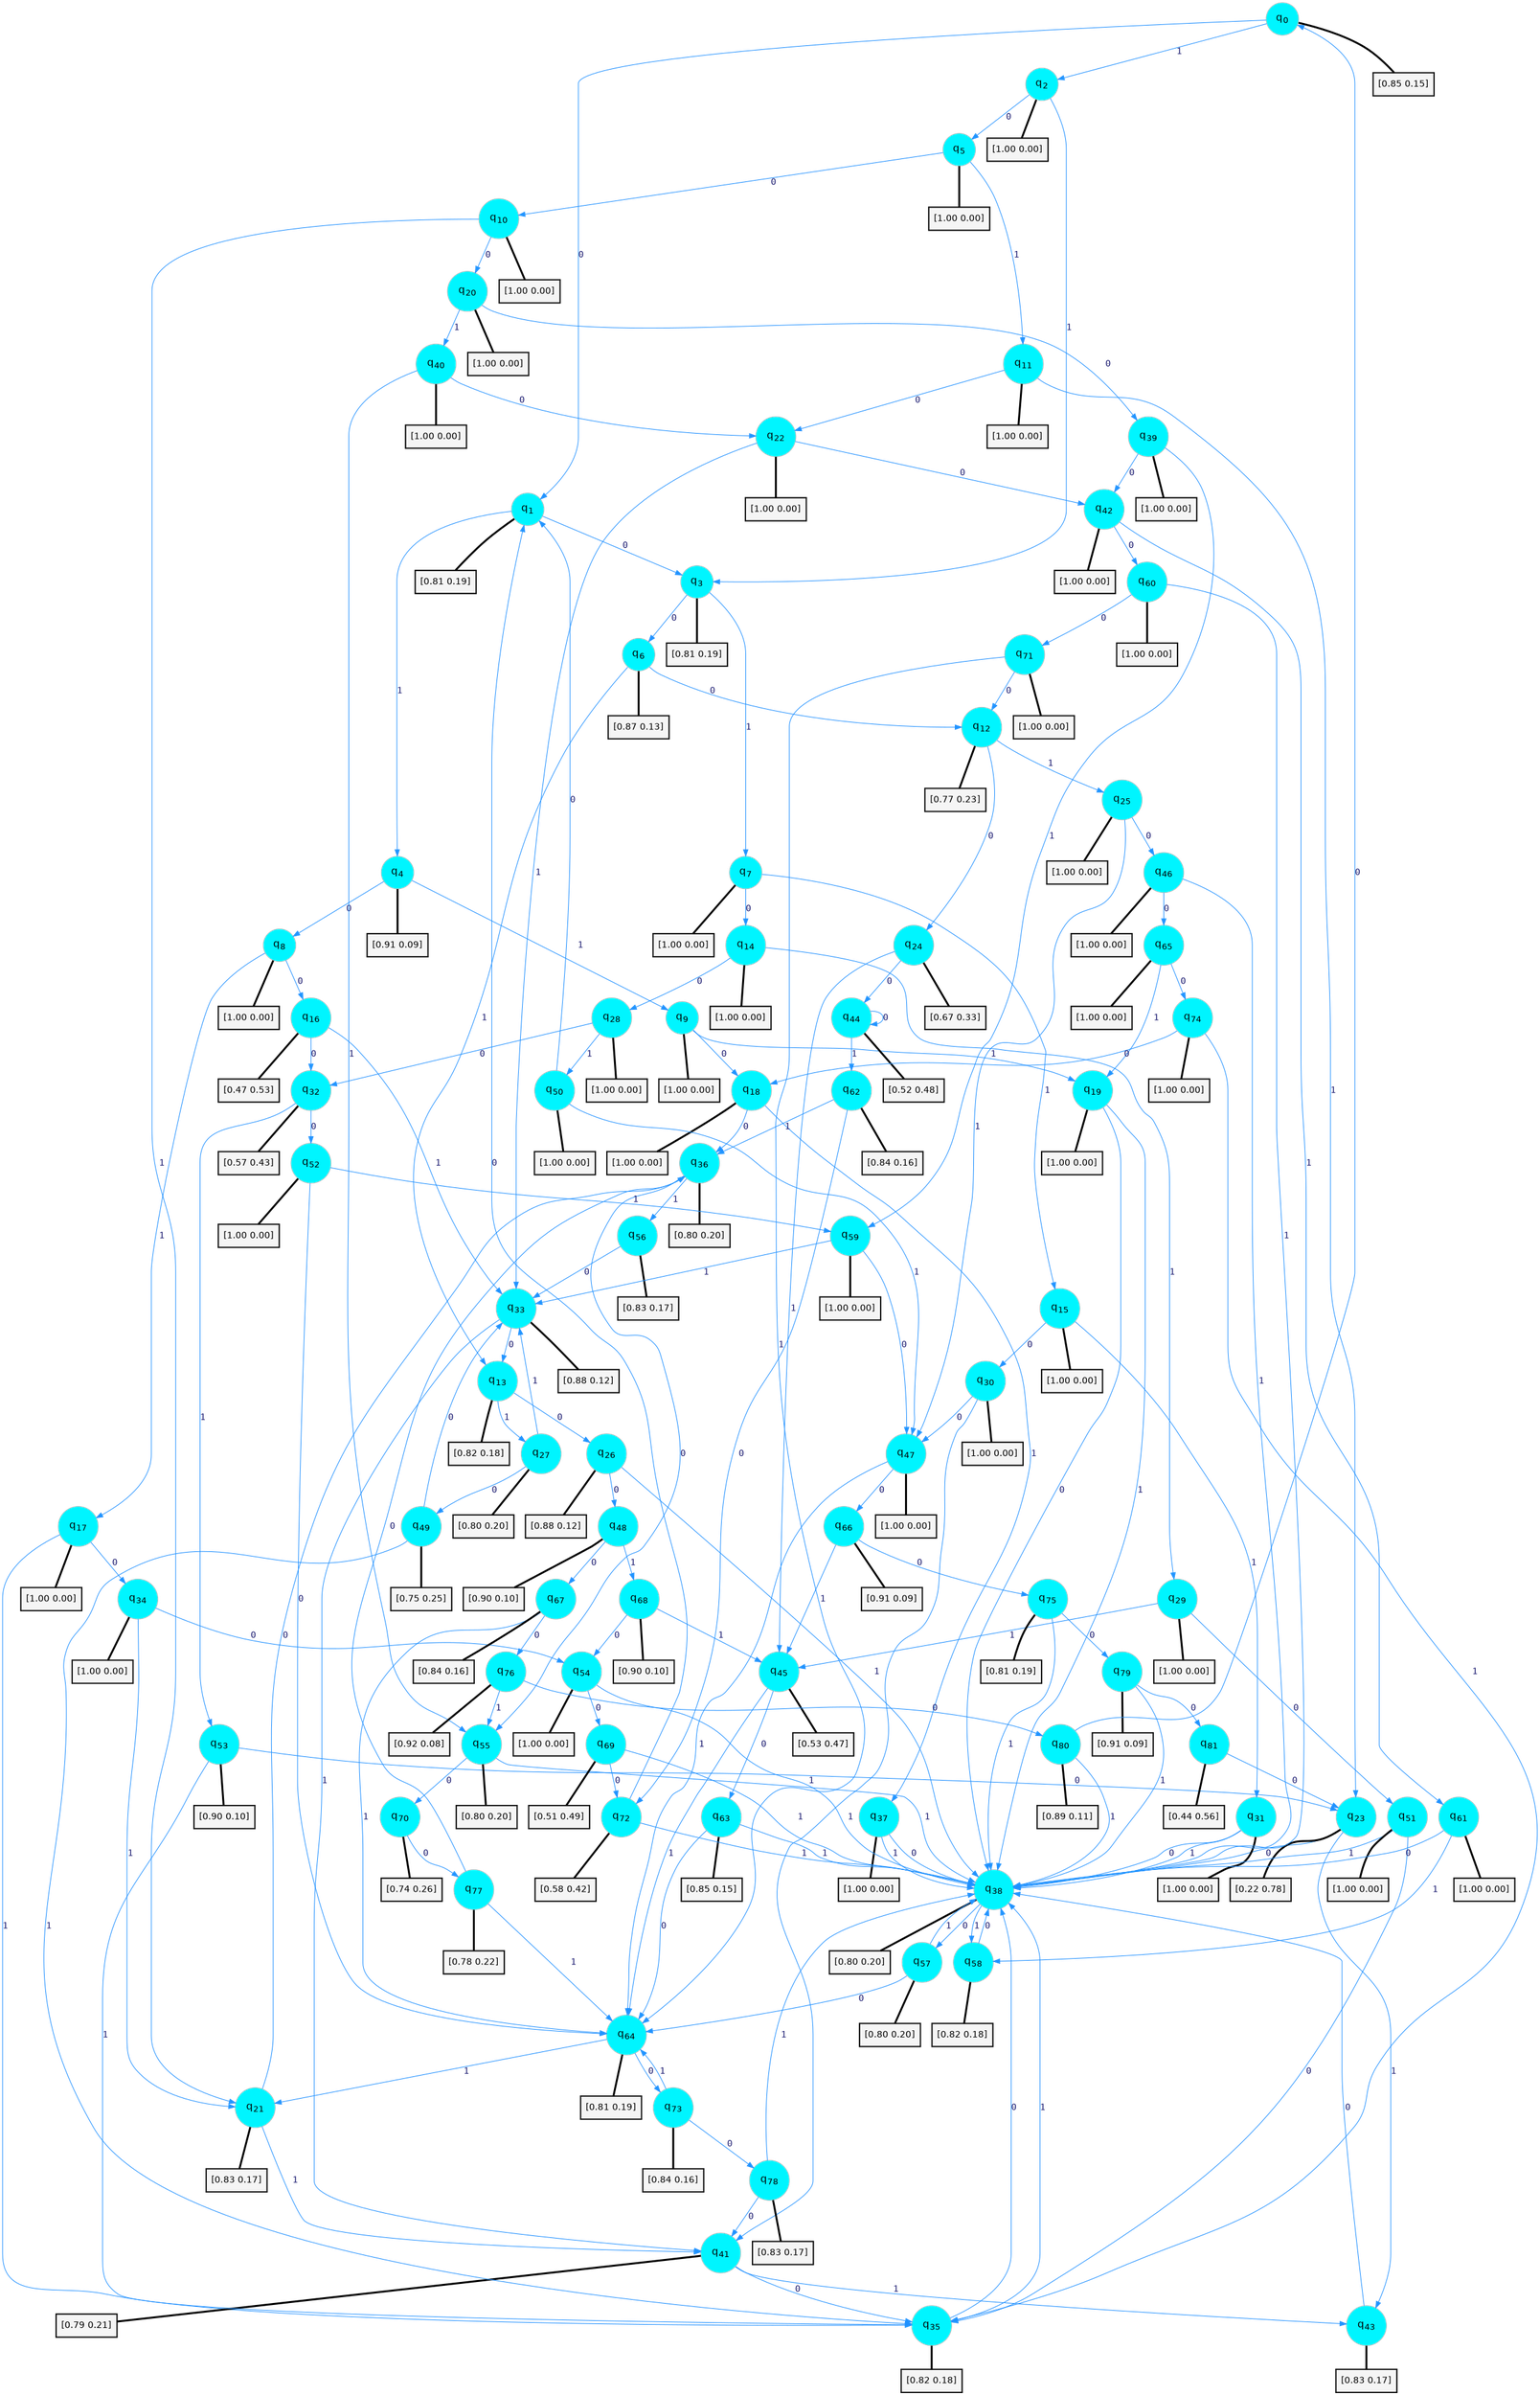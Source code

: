 digraph G {
graph [
bgcolor=transparent, dpi=300, rankdir=TD, size="40,25"];
node [
color=gray, fillcolor=turquoise1, fontcolor=black, fontname=Helvetica, fontsize=16, fontweight=bold, shape=circle, style=filled];
edge [
arrowsize=1, color=dodgerblue1, fontcolor=midnightblue, fontname=courier, fontweight=bold, penwidth=1, style=solid, weight=20];
0[label=<q<SUB>0</SUB>>];
1[label=<q<SUB>1</SUB>>];
2[label=<q<SUB>2</SUB>>];
3[label=<q<SUB>3</SUB>>];
4[label=<q<SUB>4</SUB>>];
5[label=<q<SUB>5</SUB>>];
6[label=<q<SUB>6</SUB>>];
7[label=<q<SUB>7</SUB>>];
8[label=<q<SUB>8</SUB>>];
9[label=<q<SUB>9</SUB>>];
10[label=<q<SUB>10</SUB>>];
11[label=<q<SUB>11</SUB>>];
12[label=<q<SUB>12</SUB>>];
13[label=<q<SUB>13</SUB>>];
14[label=<q<SUB>14</SUB>>];
15[label=<q<SUB>15</SUB>>];
16[label=<q<SUB>16</SUB>>];
17[label=<q<SUB>17</SUB>>];
18[label=<q<SUB>18</SUB>>];
19[label=<q<SUB>19</SUB>>];
20[label=<q<SUB>20</SUB>>];
21[label=<q<SUB>21</SUB>>];
22[label=<q<SUB>22</SUB>>];
23[label=<q<SUB>23</SUB>>];
24[label=<q<SUB>24</SUB>>];
25[label=<q<SUB>25</SUB>>];
26[label=<q<SUB>26</SUB>>];
27[label=<q<SUB>27</SUB>>];
28[label=<q<SUB>28</SUB>>];
29[label=<q<SUB>29</SUB>>];
30[label=<q<SUB>30</SUB>>];
31[label=<q<SUB>31</SUB>>];
32[label=<q<SUB>32</SUB>>];
33[label=<q<SUB>33</SUB>>];
34[label=<q<SUB>34</SUB>>];
35[label=<q<SUB>35</SUB>>];
36[label=<q<SUB>36</SUB>>];
37[label=<q<SUB>37</SUB>>];
38[label=<q<SUB>38</SUB>>];
39[label=<q<SUB>39</SUB>>];
40[label=<q<SUB>40</SUB>>];
41[label=<q<SUB>41</SUB>>];
42[label=<q<SUB>42</SUB>>];
43[label=<q<SUB>43</SUB>>];
44[label=<q<SUB>44</SUB>>];
45[label=<q<SUB>45</SUB>>];
46[label=<q<SUB>46</SUB>>];
47[label=<q<SUB>47</SUB>>];
48[label=<q<SUB>48</SUB>>];
49[label=<q<SUB>49</SUB>>];
50[label=<q<SUB>50</SUB>>];
51[label=<q<SUB>51</SUB>>];
52[label=<q<SUB>52</SUB>>];
53[label=<q<SUB>53</SUB>>];
54[label=<q<SUB>54</SUB>>];
55[label=<q<SUB>55</SUB>>];
56[label=<q<SUB>56</SUB>>];
57[label=<q<SUB>57</SUB>>];
58[label=<q<SUB>58</SUB>>];
59[label=<q<SUB>59</SUB>>];
60[label=<q<SUB>60</SUB>>];
61[label=<q<SUB>61</SUB>>];
62[label=<q<SUB>62</SUB>>];
63[label=<q<SUB>63</SUB>>];
64[label=<q<SUB>64</SUB>>];
65[label=<q<SUB>65</SUB>>];
66[label=<q<SUB>66</SUB>>];
67[label=<q<SUB>67</SUB>>];
68[label=<q<SUB>68</SUB>>];
69[label=<q<SUB>69</SUB>>];
70[label=<q<SUB>70</SUB>>];
71[label=<q<SUB>71</SUB>>];
72[label=<q<SUB>72</SUB>>];
73[label=<q<SUB>73</SUB>>];
74[label=<q<SUB>74</SUB>>];
75[label=<q<SUB>75</SUB>>];
76[label=<q<SUB>76</SUB>>];
77[label=<q<SUB>77</SUB>>];
78[label=<q<SUB>78</SUB>>];
79[label=<q<SUB>79</SUB>>];
80[label=<q<SUB>80</SUB>>];
81[label=<q<SUB>81</SUB>>];
82[label="[0.85 0.15]", shape=box,fontcolor=black, fontname=Helvetica, fontsize=14, penwidth=2, fillcolor=whitesmoke,color=black];
83[label="[0.81 0.19]", shape=box,fontcolor=black, fontname=Helvetica, fontsize=14, penwidth=2, fillcolor=whitesmoke,color=black];
84[label="[1.00 0.00]", shape=box,fontcolor=black, fontname=Helvetica, fontsize=14, penwidth=2, fillcolor=whitesmoke,color=black];
85[label="[0.81 0.19]", shape=box,fontcolor=black, fontname=Helvetica, fontsize=14, penwidth=2, fillcolor=whitesmoke,color=black];
86[label="[0.91 0.09]", shape=box,fontcolor=black, fontname=Helvetica, fontsize=14, penwidth=2, fillcolor=whitesmoke,color=black];
87[label="[1.00 0.00]", shape=box,fontcolor=black, fontname=Helvetica, fontsize=14, penwidth=2, fillcolor=whitesmoke,color=black];
88[label="[0.87 0.13]", shape=box,fontcolor=black, fontname=Helvetica, fontsize=14, penwidth=2, fillcolor=whitesmoke,color=black];
89[label="[1.00 0.00]", shape=box,fontcolor=black, fontname=Helvetica, fontsize=14, penwidth=2, fillcolor=whitesmoke,color=black];
90[label="[1.00 0.00]", shape=box,fontcolor=black, fontname=Helvetica, fontsize=14, penwidth=2, fillcolor=whitesmoke,color=black];
91[label="[1.00 0.00]", shape=box,fontcolor=black, fontname=Helvetica, fontsize=14, penwidth=2, fillcolor=whitesmoke,color=black];
92[label="[1.00 0.00]", shape=box,fontcolor=black, fontname=Helvetica, fontsize=14, penwidth=2, fillcolor=whitesmoke,color=black];
93[label="[1.00 0.00]", shape=box,fontcolor=black, fontname=Helvetica, fontsize=14, penwidth=2, fillcolor=whitesmoke,color=black];
94[label="[0.77 0.23]", shape=box,fontcolor=black, fontname=Helvetica, fontsize=14, penwidth=2, fillcolor=whitesmoke,color=black];
95[label="[0.82 0.18]", shape=box,fontcolor=black, fontname=Helvetica, fontsize=14, penwidth=2, fillcolor=whitesmoke,color=black];
96[label="[1.00 0.00]", shape=box,fontcolor=black, fontname=Helvetica, fontsize=14, penwidth=2, fillcolor=whitesmoke,color=black];
97[label="[1.00 0.00]", shape=box,fontcolor=black, fontname=Helvetica, fontsize=14, penwidth=2, fillcolor=whitesmoke,color=black];
98[label="[0.47 0.53]", shape=box,fontcolor=black, fontname=Helvetica, fontsize=14, penwidth=2, fillcolor=whitesmoke,color=black];
99[label="[1.00 0.00]", shape=box,fontcolor=black, fontname=Helvetica, fontsize=14, penwidth=2, fillcolor=whitesmoke,color=black];
100[label="[1.00 0.00]", shape=box,fontcolor=black, fontname=Helvetica, fontsize=14, penwidth=2, fillcolor=whitesmoke,color=black];
101[label="[1.00 0.00]", shape=box,fontcolor=black, fontname=Helvetica, fontsize=14, penwidth=2, fillcolor=whitesmoke,color=black];
102[label="[1.00 0.00]", shape=box,fontcolor=black, fontname=Helvetica, fontsize=14, penwidth=2, fillcolor=whitesmoke,color=black];
103[label="[0.83 0.17]", shape=box,fontcolor=black, fontname=Helvetica, fontsize=14, penwidth=2, fillcolor=whitesmoke,color=black];
104[label="[1.00 0.00]", shape=box,fontcolor=black, fontname=Helvetica, fontsize=14, penwidth=2, fillcolor=whitesmoke,color=black];
105[label="[0.22 0.78]", shape=box,fontcolor=black, fontname=Helvetica, fontsize=14, penwidth=2, fillcolor=whitesmoke,color=black];
106[label="[0.67 0.33]", shape=box,fontcolor=black, fontname=Helvetica, fontsize=14, penwidth=2, fillcolor=whitesmoke,color=black];
107[label="[1.00 0.00]", shape=box,fontcolor=black, fontname=Helvetica, fontsize=14, penwidth=2, fillcolor=whitesmoke,color=black];
108[label="[0.88 0.12]", shape=box,fontcolor=black, fontname=Helvetica, fontsize=14, penwidth=2, fillcolor=whitesmoke,color=black];
109[label="[0.80 0.20]", shape=box,fontcolor=black, fontname=Helvetica, fontsize=14, penwidth=2, fillcolor=whitesmoke,color=black];
110[label="[1.00 0.00]", shape=box,fontcolor=black, fontname=Helvetica, fontsize=14, penwidth=2, fillcolor=whitesmoke,color=black];
111[label="[1.00 0.00]", shape=box,fontcolor=black, fontname=Helvetica, fontsize=14, penwidth=2, fillcolor=whitesmoke,color=black];
112[label="[1.00 0.00]", shape=box,fontcolor=black, fontname=Helvetica, fontsize=14, penwidth=2, fillcolor=whitesmoke,color=black];
113[label="[1.00 0.00]", shape=box,fontcolor=black, fontname=Helvetica, fontsize=14, penwidth=2, fillcolor=whitesmoke,color=black];
114[label="[0.57 0.43]", shape=box,fontcolor=black, fontname=Helvetica, fontsize=14, penwidth=2, fillcolor=whitesmoke,color=black];
115[label="[0.88 0.12]", shape=box,fontcolor=black, fontname=Helvetica, fontsize=14, penwidth=2, fillcolor=whitesmoke,color=black];
116[label="[1.00 0.00]", shape=box,fontcolor=black, fontname=Helvetica, fontsize=14, penwidth=2, fillcolor=whitesmoke,color=black];
117[label="[0.82 0.18]", shape=box,fontcolor=black, fontname=Helvetica, fontsize=14, penwidth=2, fillcolor=whitesmoke,color=black];
118[label="[0.80 0.20]", shape=box,fontcolor=black, fontname=Helvetica, fontsize=14, penwidth=2, fillcolor=whitesmoke,color=black];
119[label="[1.00 0.00]", shape=box,fontcolor=black, fontname=Helvetica, fontsize=14, penwidth=2, fillcolor=whitesmoke,color=black];
120[label="[0.80 0.20]", shape=box,fontcolor=black, fontname=Helvetica, fontsize=14, penwidth=2, fillcolor=whitesmoke,color=black];
121[label="[1.00 0.00]", shape=box,fontcolor=black, fontname=Helvetica, fontsize=14, penwidth=2, fillcolor=whitesmoke,color=black];
122[label="[1.00 0.00]", shape=box,fontcolor=black, fontname=Helvetica, fontsize=14, penwidth=2, fillcolor=whitesmoke,color=black];
123[label="[0.79 0.21]", shape=box,fontcolor=black, fontname=Helvetica, fontsize=14, penwidth=2, fillcolor=whitesmoke,color=black];
124[label="[1.00 0.00]", shape=box,fontcolor=black, fontname=Helvetica, fontsize=14, penwidth=2, fillcolor=whitesmoke,color=black];
125[label="[0.83 0.17]", shape=box,fontcolor=black, fontname=Helvetica, fontsize=14, penwidth=2, fillcolor=whitesmoke,color=black];
126[label="[0.52 0.48]", shape=box,fontcolor=black, fontname=Helvetica, fontsize=14, penwidth=2, fillcolor=whitesmoke,color=black];
127[label="[0.53 0.47]", shape=box,fontcolor=black, fontname=Helvetica, fontsize=14, penwidth=2, fillcolor=whitesmoke,color=black];
128[label="[1.00 0.00]", shape=box,fontcolor=black, fontname=Helvetica, fontsize=14, penwidth=2, fillcolor=whitesmoke,color=black];
129[label="[1.00 0.00]", shape=box,fontcolor=black, fontname=Helvetica, fontsize=14, penwidth=2, fillcolor=whitesmoke,color=black];
130[label="[0.90 0.10]", shape=box,fontcolor=black, fontname=Helvetica, fontsize=14, penwidth=2, fillcolor=whitesmoke,color=black];
131[label="[0.75 0.25]", shape=box,fontcolor=black, fontname=Helvetica, fontsize=14, penwidth=2, fillcolor=whitesmoke,color=black];
132[label="[1.00 0.00]", shape=box,fontcolor=black, fontname=Helvetica, fontsize=14, penwidth=2, fillcolor=whitesmoke,color=black];
133[label="[1.00 0.00]", shape=box,fontcolor=black, fontname=Helvetica, fontsize=14, penwidth=2, fillcolor=whitesmoke,color=black];
134[label="[1.00 0.00]", shape=box,fontcolor=black, fontname=Helvetica, fontsize=14, penwidth=2, fillcolor=whitesmoke,color=black];
135[label="[0.90 0.10]", shape=box,fontcolor=black, fontname=Helvetica, fontsize=14, penwidth=2, fillcolor=whitesmoke,color=black];
136[label="[1.00 0.00]", shape=box,fontcolor=black, fontname=Helvetica, fontsize=14, penwidth=2, fillcolor=whitesmoke,color=black];
137[label="[0.80 0.20]", shape=box,fontcolor=black, fontname=Helvetica, fontsize=14, penwidth=2, fillcolor=whitesmoke,color=black];
138[label="[0.83 0.17]", shape=box,fontcolor=black, fontname=Helvetica, fontsize=14, penwidth=2, fillcolor=whitesmoke,color=black];
139[label="[0.80 0.20]", shape=box,fontcolor=black, fontname=Helvetica, fontsize=14, penwidth=2, fillcolor=whitesmoke,color=black];
140[label="[0.82 0.18]", shape=box,fontcolor=black, fontname=Helvetica, fontsize=14, penwidth=2, fillcolor=whitesmoke,color=black];
141[label="[1.00 0.00]", shape=box,fontcolor=black, fontname=Helvetica, fontsize=14, penwidth=2, fillcolor=whitesmoke,color=black];
142[label="[1.00 0.00]", shape=box,fontcolor=black, fontname=Helvetica, fontsize=14, penwidth=2, fillcolor=whitesmoke,color=black];
143[label="[1.00 0.00]", shape=box,fontcolor=black, fontname=Helvetica, fontsize=14, penwidth=2, fillcolor=whitesmoke,color=black];
144[label="[0.84 0.16]", shape=box,fontcolor=black, fontname=Helvetica, fontsize=14, penwidth=2, fillcolor=whitesmoke,color=black];
145[label="[0.85 0.15]", shape=box,fontcolor=black, fontname=Helvetica, fontsize=14, penwidth=2, fillcolor=whitesmoke,color=black];
146[label="[0.81 0.19]", shape=box,fontcolor=black, fontname=Helvetica, fontsize=14, penwidth=2, fillcolor=whitesmoke,color=black];
147[label="[1.00 0.00]", shape=box,fontcolor=black, fontname=Helvetica, fontsize=14, penwidth=2, fillcolor=whitesmoke,color=black];
148[label="[0.91 0.09]", shape=box,fontcolor=black, fontname=Helvetica, fontsize=14, penwidth=2, fillcolor=whitesmoke,color=black];
149[label="[0.84 0.16]", shape=box,fontcolor=black, fontname=Helvetica, fontsize=14, penwidth=2, fillcolor=whitesmoke,color=black];
150[label="[0.90 0.10]", shape=box,fontcolor=black, fontname=Helvetica, fontsize=14, penwidth=2, fillcolor=whitesmoke,color=black];
151[label="[0.51 0.49]", shape=box,fontcolor=black, fontname=Helvetica, fontsize=14, penwidth=2, fillcolor=whitesmoke,color=black];
152[label="[0.74 0.26]", shape=box,fontcolor=black, fontname=Helvetica, fontsize=14, penwidth=2, fillcolor=whitesmoke,color=black];
153[label="[1.00 0.00]", shape=box,fontcolor=black, fontname=Helvetica, fontsize=14, penwidth=2, fillcolor=whitesmoke,color=black];
154[label="[0.58 0.42]", shape=box,fontcolor=black, fontname=Helvetica, fontsize=14, penwidth=2, fillcolor=whitesmoke,color=black];
155[label="[0.84 0.16]", shape=box,fontcolor=black, fontname=Helvetica, fontsize=14, penwidth=2, fillcolor=whitesmoke,color=black];
156[label="[1.00 0.00]", shape=box,fontcolor=black, fontname=Helvetica, fontsize=14, penwidth=2, fillcolor=whitesmoke,color=black];
157[label="[0.81 0.19]", shape=box,fontcolor=black, fontname=Helvetica, fontsize=14, penwidth=2, fillcolor=whitesmoke,color=black];
158[label="[0.92 0.08]", shape=box,fontcolor=black, fontname=Helvetica, fontsize=14, penwidth=2, fillcolor=whitesmoke,color=black];
159[label="[0.78 0.22]", shape=box,fontcolor=black, fontname=Helvetica, fontsize=14, penwidth=2, fillcolor=whitesmoke,color=black];
160[label="[0.83 0.17]", shape=box,fontcolor=black, fontname=Helvetica, fontsize=14, penwidth=2, fillcolor=whitesmoke,color=black];
161[label="[0.91 0.09]", shape=box,fontcolor=black, fontname=Helvetica, fontsize=14, penwidth=2, fillcolor=whitesmoke,color=black];
162[label="[0.89 0.11]", shape=box,fontcolor=black, fontname=Helvetica, fontsize=14, penwidth=2, fillcolor=whitesmoke,color=black];
163[label="[0.44 0.56]", shape=box,fontcolor=black, fontname=Helvetica, fontsize=14, penwidth=2, fillcolor=whitesmoke,color=black];
0->1 [label=0];
0->2 [label=1];
0->82 [arrowhead=none, penwidth=3,color=black];
1->3 [label=0];
1->4 [label=1];
1->83 [arrowhead=none, penwidth=3,color=black];
2->5 [label=0];
2->3 [label=1];
2->84 [arrowhead=none, penwidth=3,color=black];
3->6 [label=0];
3->7 [label=1];
3->85 [arrowhead=none, penwidth=3,color=black];
4->8 [label=0];
4->9 [label=1];
4->86 [arrowhead=none, penwidth=3,color=black];
5->10 [label=0];
5->11 [label=1];
5->87 [arrowhead=none, penwidth=3,color=black];
6->12 [label=0];
6->13 [label=1];
6->88 [arrowhead=none, penwidth=3,color=black];
7->14 [label=0];
7->15 [label=1];
7->89 [arrowhead=none, penwidth=3,color=black];
8->16 [label=0];
8->17 [label=1];
8->90 [arrowhead=none, penwidth=3,color=black];
9->18 [label=0];
9->19 [label=1];
9->91 [arrowhead=none, penwidth=3,color=black];
10->20 [label=0];
10->21 [label=1];
10->92 [arrowhead=none, penwidth=3,color=black];
11->22 [label=0];
11->23 [label=1];
11->93 [arrowhead=none, penwidth=3,color=black];
12->24 [label=0];
12->25 [label=1];
12->94 [arrowhead=none, penwidth=3,color=black];
13->26 [label=0];
13->27 [label=1];
13->95 [arrowhead=none, penwidth=3,color=black];
14->28 [label=0];
14->29 [label=1];
14->96 [arrowhead=none, penwidth=3,color=black];
15->30 [label=0];
15->31 [label=1];
15->97 [arrowhead=none, penwidth=3,color=black];
16->32 [label=0];
16->33 [label=1];
16->98 [arrowhead=none, penwidth=3,color=black];
17->34 [label=0];
17->35 [label=1];
17->99 [arrowhead=none, penwidth=3,color=black];
18->36 [label=0];
18->37 [label=1];
18->100 [arrowhead=none, penwidth=3,color=black];
19->38 [label=0];
19->38 [label=1];
19->101 [arrowhead=none, penwidth=3,color=black];
20->39 [label=0];
20->40 [label=1];
20->102 [arrowhead=none, penwidth=3,color=black];
21->36 [label=0];
21->41 [label=1];
21->103 [arrowhead=none, penwidth=3,color=black];
22->42 [label=0];
22->33 [label=1];
22->104 [arrowhead=none, penwidth=3,color=black];
23->38 [label=0];
23->43 [label=1];
23->105 [arrowhead=none, penwidth=3,color=black];
24->44 [label=0];
24->45 [label=1];
24->106 [arrowhead=none, penwidth=3,color=black];
25->46 [label=0];
25->47 [label=1];
25->107 [arrowhead=none, penwidth=3,color=black];
26->48 [label=0];
26->38 [label=1];
26->108 [arrowhead=none, penwidth=3,color=black];
27->49 [label=0];
27->33 [label=1];
27->109 [arrowhead=none, penwidth=3,color=black];
28->32 [label=0];
28->50 [label=1];
28->110 [arrowhead=none, penwidth=3,color=black];
29->51 [label=0];
29->45 [label=1];
29->111 [arrowhead=none, penwidth=3,color=black];
30->47 [label=0];
30->41 [label=1];
30->112 [arrowhead=none, penwidth=3,color=black];
31->38 [label=0];
31->38 [label=1];
31->113 [arrowhead=none, penwidth=3,color=black];
32->52 [label=0];
32->53 [label=1];
32->114 [arrowhead=none, penwidth=3,color=black];
33->13 [label=0];
33->41 [label=1];
33->115 [arrowhead=none, penwidth=3,color=black];
34->54 [label=0];
34->21 [label=1];
34->116 [arrowhead=none, penwidth=3,color=black];
35->38 [label=0];
35->38 [label=1];
35->117 [arrowhead=none, penwidth=3,color=black];
36->55 [label=0];
36->56 [label=1];
36->118 [arrowhead=none, penwidth=3,color=black];
37->38 [label=0];
37->38 [label=1];
37->119 [arrowhead=none, penwidth=3,color=black];
38->57 [label=0];
38->58 [label=1];
38->120 [arrowhead=none, penwidth=3,color=black];
39->42 [label=0];
39->59 [label=1];
39->121 [arrowhead=none, penwidth=3,color=black];
40->22 [label=0];
40->55 [label=1];
40->122 [arrowhead=none, penwidth=3,color=black];
41->35 [label=0];
41->43 [label=1];
41->123 [arrowhead=none, penwidth=3,color=black];
42->60 [label=0];
42->61 [label=1];
42->124 [arrowhead=none, penwidth=3,color=black];
43->38 [label=0];
43->125 [arrowhead=none, penwidth=3,color=black];
44->44 [label=0];
44->62 [label=1];
44->126 [arrowhead=none, penwidth=3,color=black];
45->63 [label=0];
45->64 [label=1];
45->127 [arrowhead=none, penwidth=3,color=black];
46->65 [label=0];
46->38 [label=1];
46->128 [arrowhead=none, penwidth=3,color=black];
47->66 [label=0];
47->64 [label=1];
47->129 [arrowhead=none, penwidth=3,color=black];
48->67 [label=0];
48->68 [label=1];
48->130 [arrowhead=none, penwidth=3,color=black];
49->33 [label=0];
49->35 [label=1];
49->131 [arrowhead=none, penwidth=3,color=black];
50->1 [label=0];
50->47 [label=1];
50->132 [arrowhead=none, penwidth=3,color=black];
51->35 [label=0];
51->38 [label=1];
51->133 [arrowhead=none, penwidth=3,color=black];
52->64 [label=0];
52->59 [label=1];
52->134 [arrowhead=none, penwidth=3,color=black];
53->23 [label=0];
53->35 [label=1];
53->135 [arrowhead=none, penwidth=3,color=black];
54->69 [label=0];
54->38 [label=1];
54->136 [arrowhead=none, penwidth=3,color=black];
55->70 [label=0];
55->38 [label=1];
55->137 [arrowhead=none, penwidth=3,color=black];
56->33 [label=0];
56->138 [arrowhead=none, penwidth=3,color=black];
57->64 [label=0];
57->38 [label=1];
57->139 [arrowhead=none, penwidth=3,color=black];
58->38 [label=0];
58->140 [arrowhead=none, penwidth=3,color=black];
59->47 [label=0];
59->33 [label=1];
59->141 [arrowhead=none, penwidth=3,color=black];
60->71 [label=0];
60->38 [label=1];
60->142 [arrowhead=none, penwidth=3,color=black];
61->38 [label=0];
61->58 [label=1];
61->143 [arrowhead=none, penwidth=3,color=black];
62->72 [label=0];
62->36 [label=1];
62->144 [arrowhead=none, penwidth=3,color=black];
63->64 [label=0];
63->38 [label=1];
63->145 [arrowhead=none, penwidth=3,color=black];
64->73 [label=0];
64->21 [label=1];
64->146 [arrowhead=none, penwidth=3,color=black];
65->74 [label=0];
65->19 [label=1];
65->147 [arrowhead=none, penwidth=3,color=black];
66->75 [label=0];
66->45 [label=1];
66->148 [arrowhead=none, penwidth=3,color=black];
67->76 [label=0];
67->64 [label=1];
67->149 [arrowhead=none, penwidth=3,color=black];
68->54 [label=0];
68->45 [label=1];
68->150 [arrowhead=none, penwidth=3,color=black];
69->72 [label=0];
69->38 [label=1];
69->151 [arrowhead=none, penwidth=3,color=black];
70->77 [label=0];
70->152 [arrowhead=none, penwidth=3,color=black];
71->12 [label=0];
71->64 [label=1];
71->153 [arrowhead=none, penwidth=3,color=black];
72->1 [label=0];
72->38 [label=1];
72->154 [arrowhead=none, penwidth=3,color=black];
73->78 [label=0];
73->64 [label=1];
73->155 [arrowhead=none, penwidth=3,color=black];
74->18 [label=0];
74->35 [label=1];
74->156 [arrowhead=none, penwidth=3,color=black];
75->79 [label=0];
75->38 [label=1];
75->157 [arrowhead=none, penwidth=3,color=black];
76->80 [label=0];
76->55 [label=1];
76->158 [arrowhead=none, penwidth=3,color=black];
77->36 [label=0];
77->64 [label=1];
77->159 [arrowhead=none, penwidth=3,color=black];
78->41 [label=0];
78->38 [label=1];
78->160 [arrowhead=none, penwidth=3,color=black];
79->81 [label=0];
79->38 [label=1];
79->161 [arrowhead=none, penwidth=3,color=black];
80->0 [label=0];
80->38 [label=1];
80->162 [arrowhead=none, penwidth=3,color=black];
81->23 [label=0];
81->163 [arrowhead=none, penwidth=3,color=black];
}
